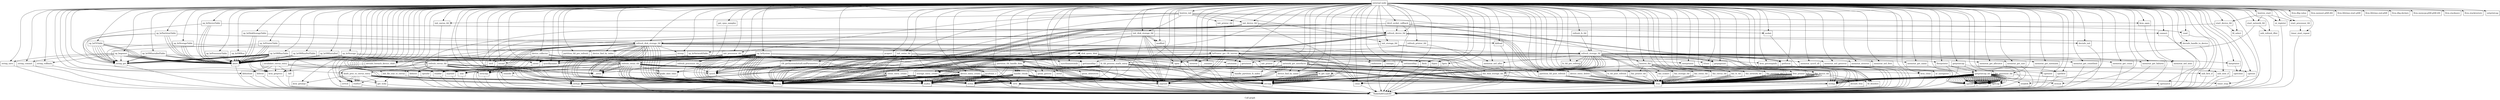 digraph "Call graph" {
	label="Call graph";

	Node0x8052afc30 [shape=record,label="{external node}"];
	Node0x8052afc30 -> Node0x8052afcc0;
	Node0x8052afc30 -> Node0x8052aff00;
	Node0x8052afc30 -> Node0x8052afd20;
	Node0x8052afc30 -> Node0x8052afd80;
	Node0x8052afc30 -> Node0x8052afde0;
	Node0x8052afc30 -> Node0x8052afe40;
	Node0x8052afc30 -> Node0x8052afea0;
	Node0x8052afc30 -> Node0x8052aff60;
	Node0x8052afc30 -> Node0x8052affc0;
	Node0x8052afc30 -> Node0x8052b0020;
	Node0x8052afc30 -> Node0x8052b0080;
	Node0x8052afc30 -> Node0x8052b00e0;
	Node0x8052afc30 -> Node0x8052b0140;
	Node0x8052afc30 -> Node0x8052b01a0;
	Node0x8052afc30 -> Node0x8052b0200;
	Node0x8052afc30 -> Node0x8052b0320;
	Node0x8052afc30 -> Node0x8052b0260;
	Node0x8052afc30 -> Node0x8052b02c0;
	Node0x8052afc30 -> Node0x8052b0380;
	Node0x8052afc30 -> Node0x8052b03e0;
	Node0x8052afc30 -> Node0x8052b0440;
	Node0x8052afc30 -> Node0x8052b04a0;
	Node0x8052afc30 -> Node0x8052b0500;
	Node0x8052afc30 -> Node0x8052b0860;
	Node0x8052afc30 -> Node0x8052b0560;
	Node0x8052afc30 -> Node0x8052b05c0;
	Node0x8052afc30 -> Node0x8052b0620;
	Node0x8052afc30 -> Node0x8052b08c0;
	Node0x8052afc30 -> Node0x8052b0680;
	Node0x8052afc30 -> Node0x8052b06e0;
	Node0x8052afc30 -> Node0x8052b0920;
	Node0x8052afc30 -> Node0x8052b0740;
	Node0x8052afc30 -> Node0x8052b0800;
	Node0x8052afc30 -> Node0x8052b0980;
	Node0x8052afc30 -> Node0x8052b09e0;
	Node0x8052afc30 -> Node0x8052b0a40;
	Node0x8052afc30 -> Node0x8052b0b00;
	Node0x8052afc30 -> Node0x8052b0aa0;
	Node0x8052afc30 -> Node0x8052b0c80;
	Node0x8052afc30 -> Node0x8052b0b60;
	Node0x8052afc30 -> Node0x8052b0bc0;
	Node0x8052afc30 -> Node0x8052b0c20;
	Node0x8052afc30 -> Node0x8052b0ce0;
	Node0x8052afc30 -> Node0x8052b0d40;
	Node0x8052afc30 -> Node0x8052b0da0;
	Node0x8052afc30 -> Node0x8052b07a0;
	Node0x8052afc30 -> Node0x8052b0ec0;
	Node0x8052afc30 -> Node0x8052b0f20;
	Node0x8052afc30 -> Node0x8052b0f80;
	Node0x8052afc30 -> Node0x8052b0fe0;
	Node0x8052afc30 -> Node0x8052b1040;
	Node0x8052afc30 -> Node0x8052b1100;
	Node0x8052afc30 -> Node0x8052b11c0;
	Node0x8052afc30 -> Node0x8052b1220;
	Node0x8052afc30 -> Node0x8052b1280;
	Node0x8052afc30 -> Node0x8052b12e0;
	Node0x8052afc30 -> Node0x8052b1340;
	Node0x8052afc30 -> Node0x8052b13a0;
	Node0x8052afc30 -> Node0x8052b1400;
	Node0x8052afc30 -> Node0x8052b1460;
	Node0x8052afc30 -> Node0x8052b14c0;
	Node0x8052afc30 -> Node0x8052b1580;
	Node0x8052afc30 -> Node0x8052b15e0;
	Node0x8052afc30 -> Node0x8052b16a0;
	Node0x8052afc30 -> Node0x8052b1700;
	Node0x8052afc30 -> Node0x8052b1760;
	Node0x8052afc30 -> Node0x8052b17c0;
	Node0x8052afc30 -> Node0x8052b1880;
	Node0x8052afc30 -> Node0x8052b18e0;
	Node0x8052afc30 -> Node0x8052b1940;
	Node0x8052afc30 -> Node0x8052b19a0;
	Node0x8052afc30 -> Node0x8052b0e00;
	Node0x8052afc30 -> Node0x8052b1160;
	Node0x8052afc30 -> Node0x8052b1a00;
	Node0x8052afc30 -> Node0x8052b1a60;
	Node0x8052afc30 -> Node0x8052b1b20;
	Node0x8052afc30 -> Node0x8052b10a0;
	Node0x8052afc30 -> Node0x8052b1b80;
	Node0x8052afc30 -> Node0x8052b1640;
	Node0x8052afc30 -> Node0x8052b1be0;
	Node0x8052afc30 -> Node0x8052b1c40;
	Node0x8052afc30 -> Node0x8052b1dc0;
	Node0x8052afc30 -> Node0x8052b1e20;
	Node0x8052afc30 -> Node0x8052b1e80;
	Node0x8052afc30 -> Node0x8052b1ee0;
	Node0x8052afc30 -> Node0x8052b1f40;
	Node0x8052afc30 -> Node0x8052b1fa0;
	Node0x8052afc30 -> Node0x8050750c0;
	Node0x8052afc30 -> Node0x805075120;
	Node0x8052afc30 -> Node0x805075180;
	Node0x8052afc30 -> Node0x8050751e0;
	Node0x8052afc30 -> Node0x8050752a0;
	Node0x8052afc30 -> Node0x805075240;
	Node0x8052afc30 -> Node0x805075360;
	Node0x8052afc30 -> Node0x8050753c0;
	Node0x8052afc30 -> Node0x805075420;
	Node0x8052afc30 -> Node0x805075480;
	Node0x8052afc30 -> Node0x8050754e0;
	Node0x8052afc30 -> Node0x805075540;
	Node0x8052afc30 -> Node0x8050755a0;
	Node0x8052afc30 -> Node0x805075600;
	Node0x8052afc30 -> Node0x805075660;
	Node0x8052afc30 -> Node0x8050756c0;
	Node0x8052afc30 -> Node0x805075720;
	Node0x8052afc30 -> Node0x805075780;
	Node0x8052afc30 -> Node0x805075840;
	Node0x8052afc30 -> Node0x8050758a0;
	Node0x8052afc30 -> Node0x805075900;
	Node0x8052afc30 -> Node0x805075960;
	Node0x8052afc30 -> Node0x8050759c0;
	Node0x8052afc30 -> Node0x805075a20;
	Node0x8052afc30 -> Node0x805075a80;
	Node0x8052afc30 -> Node0x805075ae0;
	Node0x8052afc30 -> Node0x805075ba0;
	Node0x8052afc30 -> Node0x805075f00;
	Node0x8052afc30 -> Node0x805075f60;
	Node0x8052afc30 -> Node0x805075d20;
	Node0x8052afc30 -> Node0x805075ea0;
	Node0x8052afc30 -> Node0x805075b40;
	Node0x8052afc30 -> Node0x8050757e0;
	Node0x8052afc30 -> Node0x805075c00;
	Node0x8052afc30 -> Node0x805075fc0;
	Node0x8052afc30 -> Node0x8052b1520;
	Node0x8052afc30 -> Node0x805076020;
	Node0x8052afc30 -> Node0x8050760e0;
	Node0x8052afc30 -> Node0x805076140;
	Node0x8052afc30 -> Node0x8050761a0;
	Node0x8052afc30 -> Node0x805076200;
	Node0x8052afc30 -> Node0x805076260;
	Node0x8052afc30 -> Node0x8050762c0;
	Node0x8052afc30 -> Node0x805076320;
	Node0x8052afc30 -> Node0x805076380;
	Node0x8052afc30 -> Node0x8050763e0;
	Node0x8052afc30 -> Node0x805076440;
	Node0x8052afc30 -> Node0x8050764a0;
	Node0x8052afc30 -> Node0x805076500;
	Node0x8052afc30 -> Node0x805076560;
	Node0x8052afc30 -> Node0x8050765c0;
	Node0x8052afc30 -> Node0x805075d80;
	Node0x8052afc30 -> Node0x805076620;
	Node0x8052afc30 -> Node0x805075e40;
	Node0x8052afc30 -> Node0x805076680;
	Node0x8052afc30 -> Node0x8050766e0;
	Node0x8052afc30 -> Node0x805076740;
	Node0x8052afc30 -> Node0x8050767a0;
	Node0x8052afc30 -> Node0x805076860;
	Node0x8052afc30 -> Node0x805075cc0;
	Node0x8052afc30 -> Node0x8050768c0;
	Node0x8052afc30 -> Node0x805076920;
	Node0x8052afc30 -> Node0x805076980;
	Node0x8052afc30 -> Node0x805075c60;
	Node0x8052afc30 -> Node0x805076aa0;
	Node0x8052afc30 -> Node0x805076b00;
	Node0x8052afc30 -> Node0x805076c80;
	Node0x8052afc30 -> Node0x805076bc0;
	Node0x8052afc30 -> Node0x805076c20;
	Node0x8052afc30 -> Node0x805075de0;
	Node0x8052afc30 -> Node0x805076ce0;
	Node0x8052afc30 -> Node0x805076da0;
	Node0x8052afc30 -> Node0x805076e00;
	Node0x8052afc30 -> Node0x805076e60;
	Node0x8052afc30 -> Node0x805076ec0;
	Node0x8052afc30 -> Node0x805076f20;
	Node0x8052afc30 -> Node0x805076f80;
	Node0x8052afc30 -> Node0x805076fe0;
	Node0x8052afc30 -> Node0x8050770a0;
	Node0x8052afc30 -> Node0x805077100;
	Node0x8052afc30 -> Node0x805077160;
	Node0x8052afc30 -> Node0x8050771c0;
	Node0x8052afc30 -> Node0x805077220;
	Node0x8052afc30 -> Node0x805077280;
	Node0x8052afc30 -> Node0x8052b1d60;
	Node0x8052afc30 -> Node0x8050772e0;
	Node0x8052afc30 -> Node0x8052b1d00;
	Node0x8052afc30 -> Node0x805075000;
	Node0x8052afc30 -> Node0x805077340;
	Node0x8052afc30 -> Node0x8050773a0;
	Node0x8052afc30 -> Node0x805075060;
	Node0x8052afc30 -> Node0x805077400;
	Node0x8052afc30 -> Node0x805077460;
	Node0x8052afcc0 [shape=record,label="{op_begemot}"];
	Node0x8052afcc0 -> Node0x8052afd20;
	Node0x8052afcc0 -> Node0x8052afd80;
	Node0x8052afcc0 -> Node0x8052afd80;
	Node0x8052afcc0 -> Node0x8052afde0;
	Node0x8052afcc0 -> Node0x8052afd80;
	Node0x8052afcc0 -> Node0x8052afe40;
	Node0x8052afcc0 -> Node0x8052afd80;
	Node0x8052afcc0 -> Node0x8052afea0;
	Node0x8052afcc0 -> Node0x8052afd80;
	Node0x8052afcc0 -> Node0x8052afd80;
	Node0x8052aff00 [shape=record,label="{llvm.dbg.value}"];
	Node0x8052afd20 [shape=record,label="{string_get}"];
	Node0x8052afd20 -> Node0x8052afc60;
	Node0x8052afd80 [shape=record,label="{abort}"];
	Node0x8052afd80 -> Node0x8052afc60;
	Node0x8052afde0 [shape=record,label="{string_save}"];
	Node0x8052afde0 -> Node0x8052afc60;
	Node0x8052afe40 [shape=record,label="{string_commit}"];
	Node0x8052afe40 -> Node0x8052afc60;
	Node0x8052afea0 [shape=record,label="{string_rollback}"];
	Node0x8052afea0 -> Node0x8052afc60;
	Node0x8052aff60 [shape=record,label="{device_entry_create}"];
	Node0x8052aff60 -> Node0x8052affc0;
	Node0x8052aff60 -> Node0x8052affc0;
	Node0x8052aff60 -> Node0x8052b0020;
	Node0x8052aff60 -> Node0x8052b0080;
	Node0x8052aff60 -> Node0x8052b00e0;
	Node0x8052aff60 -> Node0x8052b0020;
	Node0x8052aff60 -> Node0x8052b0140;
	Node0x8052aff60 -> Node0x8052b00e0;
	Node0x8052aff60 -> Node0x8052b0020;
	Node0x8052aff60 -> Node0x8052b01a0;
	Node0x8052aff60 -> Node0x8052b0140;
	Node0x8052aff60 -> Node0x8052b00e0;
	Node0x8052aff60 -> Node0x8052b0020;
	Node0x8052aff60 -> Node0x8052b01a0;
	Node0x8052aff60 -> Node0x8052b01a0;
	Node0x8052aff60 -> Node0x8052b0200;
	Node0x8052aff60 -> Node0x8052b0200;
	Node0x8052aff60 -> Node0x8052b00e0;
	Node0x8052aff60 -> Node0x8052b0020;
	Node0x8052aff60 -> Node0x8052b0260;
	Node0x8052aff60 -> Node0x8052b0020;
	Node0x8052aff60 -> Node0x8052b01a0;
	Node0x8052aff60 -> Node0x8052b0260;
	Node0x8052aff60 -> Node0x8052b0020;
	Node0x8052aff60 -> Node0x8052b01a0;
	Node0x8052aff60 -> Node0x8052b01a0;
	Node0x8052aff60 -> Node0x8052b0140;
	Node0x8052aff60 -> Node0x8052b0140;
	Node0x8052aff60 -> Node0x8052b0140;
	Node0x8052aff60 -> Node0x8052b0140;
	Node0x8052aff60 -> Node0x8052b00e0;
	Node0x8052aff60 -> Node0x8052b0020;
	Node0x8052aff60 -> Node0x8052b01a0;
	Node0x8052aff60 -> Node0x8052b01a0;
	Node0x8052aff60 -> Node0x8052b01a0;
	Node0x8052aff60 -> Node0x8052b02c0;
	Node0x8052aff60 -> Node0x8052b02c0;
	Node0x8052affc0 [shape=record,label="{strcmp}"];
	Node0x8052affc0 -> Node0x8052afc60;
	Node0x8052b0020 [shape=record,label="{syslog}"];
	Node0x8052b0020 -> Node0x8052afc60;
	Node0x8052b0080 [shape=record,label="{errx}"];
	Node0x8052b0080 -> Node0x8052afc60;
	Node0x8052b00e0 [shape=record,label="{malloc}"];
	Node0x8052b00e0 -> Node0x8052afc60;
	Node0x8052b0140 [shape=record,label="{strlen}"];
	Node0x8052b0140 -> Node0x8052afc60;
	Node0x8052b01a0 [shape=record,label="{free}"];
	Node0x8052b01a0 -> Node0x8052afc60;
	Node0x8052b0200 [shape=record,label="{strlcpy}"];
	Node0x8052b0200 -> Node0x8052afc60;
	Node0x8052b0320 [shape=record,label="{llvm.memset.p0i8.i64}"];
	Node0x8052b0260 [shape=record,label="{strdup}"];
	Node0x8052b0260 -> Node0x8052afc60;
	Node0x8052b02c0 [shape=record,label="{snprintf}"];
	Node0x8052b02c0 -> Node0x8052afc60;
	Node0x8052b0380 [shape=record,label="{device_entry_delete}"];
	Node0x8052b0380 -> Node0x8052b01a0;
	Node0x8052b0380 -> Node0x8052b01a0;
	Node0x8052b0380 -> Node0x8052b01a0;
	Node0x8052b0380 -> Node0x8052b01a0;
	Node0x8052b03e0 [shape=record,label="{device_find_by_index}"];
	Node0x8052b0440 [shape=record,label="{device_find_by_name}"];
	Node0x8052b0440 -> Node0x8052affc0;
	Node0x8052b04a0 [shape=record,label="{init_device_tbl}"];
	Node0x8052b04a0 -> Node0x8052b0500;
	Node0x8052b04a0 -> Node0x8052b0560;
	Node0x8052b04a0 -> Node0x8052b0020;
	Node0x8052b04a0 -> Node0x8052b0200;
	Node0x8052b04a0 -> Node0x8052b05c0;
	Node0x8052b04a0 -> Node0x8052b0020;
	Node0x8052b04a0 -> Node0x8052b0620;
	Node0x8052b04a0 -> Node0x8052b0020;
	Node0x8052b0500 [shape=record,label="{refresh_device_tbl}"];
	Node0x8052b0500 -> Node0x8052b0020;
	Node0x8052b0500 -> Node0x8052b0680;
	Node0x8052b0500 -> Node0x8052b0020;
	Node0x8052b0500 -> Node0x8052b06e0;
	Node0x8052b0500 -> Node0x8052b0020;
	Node0x8052b0500 -> Node0x8052b0740;
	Node0x8052b0500 -> Node0x8052b0020;
	Node0x8052b0500 -> Node0x8052b01a0;
	Node0x8052b0500 -> Node0x8052b01a0;
	Node0x8052b0500 -> Node0x8052b01a0;
	Node0x8052b0500 -> Node0x8052b01a0;
	Node0x8052b0500 -> Node0x8052b07a0;
	Node0x8052b0500 -> Node0x8052b0800;
	Node0x8052b0860 [shape=record,label="{llvm.lifetime.start.p0i8}"];
	Node0x8052b0560 [shape=record,label="{socket}"];
	Node0x8052b0560 -> Node0x8052afc60;
	Node0x8052b05c0 [shape=record,label="{connect}"];
	Node0x8052b05c0 -> Node0x8052afc60;
	Node0x8052b0620 [shape=record,label="{close}"];
	Node0x8052b0620 -> Node0x8052afc60;
	Node0x8052b08c0 [shape=record,label="{llvm.lifetime.end.p0i8}"];
	Node0x8052b0680 [shape=record,label="{devinfo_init}"];
	Node0x8052b0680 -> Node0x8052afc60;
	Node0x8052b06e0 [shape=record,label="{devinfo_handle_to_device}"];
	Node0x8052b06e0 -> Node0x8052afc60;
	Node0x8052b0920 [shape=record,label="{device_collector}"];
	Node0x8052b0920 -> Node0x8052affc0;
	Node0x8052b0920 -> Node0x8052affc0;
	Node0x8052b0920 -> Node0x8052aff60;
	Node0x8052b0920 -> Node0x8052b0980;
	Node0x8052b0920 -> Node0x8052b09e0;
	Node0x8052b0920 -> Node0x8052b0740;
	Node0x8052b0740 [shape=record,label="{devinfo_foreach_device_child}"];
	Node0x8052b0740 -> Node0x8052afc60;
	Node0x8052b0800 [shape=record,label="{devinfo_free}"];
	Node0x8052b0800 -> Node0x8052afc60;
	Node0x8052b0980 [shape=record,label="{strncmp}"];
	Node0x8052b0980 -> Node0x8052afc60;
	Node0x8052b09e0 [shape=record,label="{strstr}"];
	Node0x8052b09e0 -> Node0x8052afc60;
	Node0x8052b0a40 [shape=record,label="{start_device_tbl}"];
	Node0x8052b0a40 -> Node0x8052b0aa0;
	Node0x8052b0a40 -> Node0x8052b0020;
	Node0x8052b13a0 [shape=record,label="{fini_fs_tbl}"];
	Node0x8052b13a0 -> Node0x8052b01a0;
	Node0x8052b13a0 -> Node0x8052b01a0;
	Node0x8052b13a0 -> Node0x8052b01a0;
	Node0x8052b13a0 -> Node0x8052b01a0;
	Node0x8052b13a0 -> Node0x8052b01a0;
	Node0x8052b0b00 [shape=record,label="{devd_socket_callback}"];
	Node0x8052b0b00 -> Node0x8052b0b60;
	Node0x8052b0b00 -> Node0x8052b0bc0;
	Node0x8052b0b00 -> Node0x8052b0c20;
	Node0x8052b0b00 -> Node0x8052b0020;
	Node0x8052b0b00 -> Node0x8052b0020;
	Node0x8052b0b00 -> Node0x8052b0620;
	Node0x8052b0b00 -> Node0x8052b0020;
	Node0x8052b0b00 -> Node0x8052b0c20;
	Node0x8052b0b00 -> Node0x8052b0020;
	Node0x8052b0b00 -> Node0x8052b0500;
	Node0x8052b0aa0 [shape=record,label="{fd_select}"];
	Node0x8052b0aa0 -> Node0x8052afc60;
	Node0x8052b0c80 [shape=record,label="{llvm.dbg.declare}"];
	Node0x8052b0b60 [shape=record,label="{read}"];
	Node0x8052b0b60 -> Node0x8052afc60;
	Node0x8052b0bc0 [shape=record,label="{__error}"];
	Node0x8052b0bc0 -> Node0x8052afc60;
	Node0x8052b0c20 [shape=record,label="{fd_deselect}"];
	Node0x8052b0c20 -> Node0x8052afc60;
	Node0x8052b0ce0 [shape=record,label="{fini_device_tbl}"];
	Node0x8052b0ce0 -> Node0x8052b0c20;
	Node0x8052b0ce0 -> Node0x8052b0620;
	Node0x8052b0ce0 -> Node0x8052b0800;
	Node0x8052b0ce0 -> Node0x8052b01a0;
	Node0x8052b0ce0 -> Node0x8052b01a0;
	Node0x8052b0ce0 -> Node0x8052b01a0;
	Node0x8052b0ce0 -> Node0x8052b01a0;
	Node0x8052b0ce0 -> Node0x8052b01a0;
	Node0x8052b0ce0 -> Node0x8052b01a0;
	Node0x8052b0ce0 -> Node0x8052b01a0;
	Node0x8052b0d40 [shape=record,label="{op_hrDeviceTable}"];
	Node0x8052b0d40 -> Node0x8052b0500;
	Node0x8052b0d40 -> Node0x8052afd80;
	Node0x8052b0d40 -> Node0x8052afd80;
	Node0x8052b0d40 -> Node0x8052afd20;
	Node0x8052b0d40 -> Node0x8052afd80;
	Node0x8052b0da0 [shape=record,label="{llvm.memcpy.p0i8.p0i8.i64}"];
	Node0x8052b07a0 [shape=record,label="{refresh_disk_storage_tbl}"];
	Node0x8052b07a0 -> Node0x8052b0e00;
	Node0x8052b07a0 -> Node0x8052b0140;
	Node0x8052b07a0 -> Node0x8052b0980;
	Node0x8052b07a0 -> Node0x8052b0140;
	Node0x8052b07a0 -> Node0x8052b00e0;
	Node0x8052b07a0 -> Node0x8052b0020;
	Node0x8052b07a0 -> Node0x8052b0200;
	Node0x8052b07a0 -> Node0x8052b0e60;
	Node0x8052b07a0 -> Node0x8052b0ec0;
	Node0x8052b07a0 -> Node0x8052b03e0;
	Node0x8052b07a0 -> Node0x8052b00e0;
	Node0x8052b07a0 -> Node0x8052b0020;
	Node0x8052b07a0 -> Node0x8052b0f20;
	Node0x8052b07a0 -> Node0x8052b0020;
	Node0x8052b07a0 -> Node0x8052b0200;
	Node0x8052b07a0 -> Node0x8052b0f80;
	Node0x8052b07a0 -> Node0x8052b0020;
	Node0x8052b07a0 -> Node0x8052b0fe0;
	Node0x8052b07a0 -> Node0x8052b0020;
	Node0x8052b07a0 -> Node0x8052b0f80;
	Node0x8052b07a0 -> Node0x8052b0020;
	Node0x8052b07a0 -> Node0x8052b1040;
	Node0x8052b07a0 -> Node0x8052b02c0;
	Node0x8052b07a0 -> Node0x8052b0440;
	Node0x8052b07a0 -> Node0x8052b0020;
	Node0x8052b07a0 -> Node0x8052aff60;
	Node0x8052b07a0 -> Node0x8052b00e0;
	Node0x8052b07a0 -> Node0x8052b0020;
	Node0x8052b07a0 -> Node0x8052b0980;
	Node0x8052b07a0 -> Node0x8052b0980;
	Node0x8052b07a0 -> Node0x8052b0980;
	Node0x8052b07a0 -> Node0x8052b0200;
	Node0x8052b07a0 -> Node0x8052b0e60;
	Node0x8052b07a0 -> Node0x8052b03e0;
	Node0x8052b07a0 -> Node0x8052b01a0;
	Node0x8052b07a0 -> Node0x8052b0380;
	Node0x8052b07a0 -> Node0x8052b10a0;
	Node0x8052b0e60 [shape=record,label="{disk_query_disk}"];
	Node0x8052b0e60 -> Node0x8052b02c0;
	Node0x8052b0e60 -> Node0x8052b1100;
	Node0x8052b0e60 -> Node0x8052b0f20;
	Node0x8052b0e60 -> Node0x8052b0620;
	Node0x8052b0e60 -> Node0x8052b1160;
	Node0x8052b0e60 -> Node0x8052b0620;
	Node0x8052b0ec0 [shape=record,label="{sscanf}"];
	Node0x8052b0ec0 -> Node0x8052afc60;
	Node0x8052b0f20 [shape=record,label="{ioctl}"];
	Node0x8052b0f20 -> Node0x8052afc60;
	Node0x8052b0f80 [shape=record,label="{sysctlbyname}"];
	Node0x8052b0f80 -> Node0x8052afc60;
	Node0x8052b0fe0 [shape=record,label="{reallocf}"];
	Node0x8052b0fe0 -> Node0x8052afc60;
	Node0x8052b1040 [shape=record,label="{strsep}"];
	Node0x8052b1040 -> Node0x8052afc60;
	Node0x8052b1100 [shape=record,label="{open}"];
	Node0x8052b1100 -> Node0x8052afc60;
	Node0x8052b11c0 [shape=record,label="{init_disk_storage_tbl}"];
	Node0x8052b11c0 -> Node0x8052b02c0;
	Node0x8052b11c0 -> Node0x8052b02c0;
	Node0x8052b11c0 -> Node0x8052b1220;
	Node0x8052b11c0 -> Node0x8052b1280;
	Node0x8052b11c0 -> Node0x8052b1220;
	Node0x8052b11c0 -> Node0x8052b0bc0;
	Node0x8052b11c0 -> Node0x8052b0080;
	Node0x8052b11c0 -> Node0x8052b02c0;
	Node0x8052b11c0 -> Node0x8052b1100;
	Node0x8052b11c0 -> Node0x8052b0020;
	Node0x8052b11c0 -> Node0x8052b07a0;
	Node0x8052b1220 [shape=record,label="{modfind}"];
	Node0x8052b1220 -> Node0x8052afc60;
	Node0x8052b1280 [shape=record,label="{kldload}"];
	Node0x8052b1280 -> Node0x8052afc60;
	Node0x8052b12e0 [shape=record,label="{fini_disk_storage_tbl}"];
	Node0x8052b12e0 -> Node0x8052b01a0;
	Node0x8052b12e0 -> Node0x8052b01a0;
	Node0x8052b12e0 -> Node0x8052b0620;
	Node0x8052b12e0 -> Node0x8052b0020;
	Node0x8052b1340 [shape=record,label="{op_hrDiskStorageTable}"];
	Node0x8052b1340 -> Node0x8052b07a0;
	Node0x8052b1340 -> Node0x8052afd80;
	Node0x8052b1340 -> Node0x8052afd80;
	Node0x8052b1340 -> Node0x8052afd80;
	Node0x8052b1400 [shape=record,label="{fs_tbl_pre_refresh}"];
	Node0x8052b1460 [shape=record,label="{fs_tbl_post_refresh}"];
	Node0x8052b1460 -> Node0x8052b01a0;
	Node0x8052b1460 -> Node0x8052b01a0;
	Node0x8052b1460 -> Node0x8052b01a0;
	Node0x8052b14c0 [shape=record,label="{refresh_fs_tbl}"];
	Node0x8052b14c0 -> Node0x8052b1520;
	Node0x8052b1580 [shape=record,label="{fs_get_type}"];
	Node0x8052b1580 -> Node0x8052affc0;
	Node0x8052b1580 -> Node0x8052affc0;
	Node0x8052b1580 -> Node0x8052affc0;
	Node0x8052b1580 -> Node0x8052affc0;
	Node0x8052b1580 -> Node0x8052affc0;
	Node0x8052b1580 -> Node0x8052affc0;
	Node0x8052b1580 -> Node0x8052affc0;
	Node0x8052b1580 -> Node0x8052affc0;
	Node0x8052b1580 -> Node0x8052affc0;
	Node0x8052b1580 -> Node0x8052affc0;
	Node0x8052b1580 -> Node0x8052affc0;
	Node0x8052b1580 -> Node0x8052affc0;
	Node0x8052b15e0 [shape=record,label="{fs_tbl_process_statfs_entry}"];
	Node0x8052b15e0 -> Node0x8052affc0;
	Node0x8052b15e0 -> Node0x8052affc0;
	Node0x8052b15e0 -> Node0x8052b0020;
	Node0x8052b15e0 -> Node0x8052b0080;
	Node0x8052b15e0 -> Node0x8052b00e0;
	Node0x8052b15e0 -> Node0x8052b0020;
	Node0x8052b15e0 -> Node0x8052b0140;
	Node0x8052b15e0 -> Node0x8052b00e0;
	Node0x8052b15e0 -> Node0x8052b0020;
	Node0x8052b15e0 -> Node0x8052b01a0;
	Node0x8052b15e0 -> Node0x8052b0200;
	Node0x8052b15e0 -> Node0x8052b00e0;
	Node0x8052b15e0 -> Node0x8052b0020;
	Node0x8052b15e0 -> Node0x8052b0260;
	Node0x8052b15e0 -> Node0x8052b0020;
	Node0x8052b15e0 -> Node0x8052b01a0;
	Node0x8052b15e0 -> Node0x8052b0260;
	Node0x8052b15e0 -> Node0x8052b0260;
	Node0x8052b15e0 -> Node0x8052b1580;
	Node0x8052b15e0 -> Node0x8052b1640;
	Node0x8052b16a0 [shape=record,label="{op_hrFSTable}"];
	Node0x8052b16a0 -> Node0x8052b1520;
	Node0x8052b16a0 -> Node0x8052afd80;
	Node0x8052b16a0 -> Node0x8052afd80;
	Node0x8052b16a0 -> Node0x8052afd20;
	Node0x8052b16a0 -> Node0x8052afd20;
	Node0x8052b16a0 -> Node0x8052afd20;
	Node0x8052b16a0 -> Node0x8052afd20;
	Node0x8052b16a0 -> Node0x8052afd20;
	Node0x8052b16a0 -> Node0x8052afd80;
	Node0x8052b1700 [shape=record,label="{fini_network_tbl}"];
	Node0x8052b1700 -> Node0x8052b01a0;
	Node0x8052b1760 [shape=record,label="{start_network_tbl}"];
	Node0x8052b1760 -> Node0x8052b17c0;
	Node0x8052b1760 -> Node0x8052b1820;
	Node0x8052b17c0 [shape=record,label="{mib_refresh_iflist}"];
	Node0x8052b17c0 -> Node0x8052afc60;
	Node0x8052b1820 [shape=record,label="{network_get_interfaces}"];
	Node0x8052b1820 -> Node0x8052b1880;
	Node0x8052b1820 -> Node0x8052b18e0;
	Node0x8052b1820 -> Node0x8052b0020;
	Node0x8052b1820 -> Node0x8052b00e0;
	Node0x8052b1820 -> Node0x8052b0020;
	Node0x8052b1820 -> Node0x8052b18e0;
	Node0x8052b1820 -> Node0x8052b0020;
	Node0x8052b1820 -> Node0x8052b01a0;
	Node0x8052b1820 -> Node0x8052b0440;
	Node0x8052b1820 -> Node0x8052b01a0;
	Node0x8052b1820 -> Node0x8052b01a0;
	Node0x8052b1820 -> Node0x8052b00e0;
	Node0x8052b1820 -> Node0x8052b0020;
	Node0x8052b1820 -> Node0x8052b1940;
	Node0x8052b1880 [shape=record,label="{mib_first_if}"];
	Node0x8052b1880 -> Node0x8052afc60;
	Node0x8052b18e0 [shape=record,label="{sysctl}"];
	Node0x8052b18e0 -> Node0x8052afc60;
	Node0x8052b1940 [shape=record,label="{mib_next_if}"];
	Node0x8052b1940 -> Node0x8052afc60;
	Node0x8052b19a0 [shape=record,label="{op_hrNetworkTable}"];
	Node0x8052b19a0 -> Node0x8052b1820;
	Node0x8052b19a0 -> Node0x8052b01a0;
	Node0x8052b19a0 -> Node0x8052afd80;
	Node0x8052b19a0 -> Node0x8052afd80;
	Node0x8052b19a0 -> Node0x8052afd80;
	Node0x8052b0e00 [shape=record,label="{partition_tbl_pre_refresh}"];
	Node0x8052b1160 [shape=record,label="{partition_tbl_handle_disk}"];
	Node0x8052b1160 -> Node0x8052b1a00;
	Node0x8052b1160 -> Node0x8052b0020;
	Node0x8052b1160 -> Node0x8052affc0;
	Node0x8052b1160 -> Node0x8052affc0;
	Node0x8052b1160 -> Node0x8052affc0;
	Node0x8052b1160 -> Node0x8052b1a60;
	Node0x8052b1160 -> Node0x8052b1ac0;
	Node0x8052b1160 -> Node0x8052affc0;
	Node0x8052b1160 -> Node0x8052b0140;
	Node0x8052b1160 -> Node0x8052b0980;
	Node0x8052b1160 -> Node0x8052b1ac0;
	Node0x8052b1160 -> Node0x8052affc0;
	Node0x8052b1160 -> Node0x8052b0140;
	Node0x8052b1160 -> Node0x8052b0980;
	Node0x8052b1160 -> Node0x8052b1ac0;
	Node0x8052b1160 -> Node0x8052b1b20;
	Node0x8052b1a00 [shape=record,label="{geom_gettree}"];
	Node0x8052b1a00 -> Node0x8052afc60;
	Node0x8052b1a60 [shape=record,label="{strtol}"];
	Node0x8052b1a60 -> Node0x8052afc60;
	Node0x8052b1ac0 [shape=record,label="{handle_chunk}"];
	Node0x8052b1ac0 -> Node0x8052affc0;
	Node0x8052b1ac0 -> Node0x8052affc0;
	Node0x8052b1ac0 -> Node0x8052b0020;
	Node0x8052b1ac0 -> Node0x8052b0080;
	Node0x8052b1ac0 -> Node0x8052b00e0;
	Node0x8052b1ac0 -> Node0x8052b0020;
	Node0x8052b1ac0 -> Node0x8052b0140;
	Node0x8052b1ac0 -> Node0x8052b00e0;
	Node0x8052b1ac0 -> Node0x8052b01a0;
	Node0x8052b1ac0 -> Node0x8052b0200;
	Node0x8052b1ac0 -> Node0x8052b00e0;
	Node0x8052b1ac0 -> Node0x8052b0020;
	Node0x8052b1ac0 -> Node0x8052b0260;
	Node0x8052b1ac0 -> Node0x8052b01a0;
	Node0x8052b1ac0 -> Node0x8052b0140;
	Node0x8052b1ac0 -> Node0x8052b00e0;
	Node0x8052b1ac0 -> Node0x8052b01a0;
	Node0x8052b1ac0 -> Node0x8052b01a0;
	Node0x8052b1ac0 -> Node0x8052b02c0;
	Node0x8052b1b20 [shape=record,label="{geom_deletetree}"];
	Node0x8052b1b20 -> Node0x8052afc60;
	Node0x8052b10a0 [shape=record,label="{partition_tbl_post_refresh}"];
	Node0x8052b10a0 -> Node0x8052b01a0;
	Node0x8052b10a0 -> Node0x8052b01a0;
	Node0x8052b10a0 -> Node0x8052b01a0;
	Node0x8052b1b80 [shape=record,label="{fini_partition_tbl}"];
	Node0x8052b1b80 -> Node0x8052b01a0;
	Node0x8052b1b80 -> Node0x8052b01a0;
	Node0x8052b1b80 -> Node0x8052b01a0;
	Node0x8052b1b80 -> Node0x8052b01a0;
	Node0x8052b1b80 -> Node0x8052b01a0;
	Node0x8052b1640 [shape=record,label="{handle_partition_fs_index}"];
	Node0x8052b1640 -> Node0x8052affc0;
	Node0x8052b1be0 [shape=record,label="{op_hrPartitionTable}"];
	Node0x8052b1be0 -> Node0x8052b07a0;
	Node0x8052b1be0 -> Node0x8052afd80;
	Node0x8052b1be0 -> Node0x8052afd80;
	Node0x8052b1be0 -> Node0x8052afd20;
	Node0x8052b1be0 -> Node0x8052afd20;
	Node0x8052b1be0 -> Node0x8052afd80;
	Node0x8052b1c40 [shape=record,label="{init_printer_tbl}"];
	Node0x8052b1c40 -> Node0x8052b1ca0;
	Node0x8052b1ca0 [shape=record,label="{hrPrinter_get_OS_entries}"];
	Node0x8052b1ca0 -> Node0x8052b1d00;
	Node0x8052b1ca0 -> Node0x8052b1d60;
	Node0x8052b1ca0 -> Node0x8052b0980;
	Node0x8052b1ca0 -> Node0x8052b02c0;
	Node0x8052b1ca0 -> Node0x8052b1dc0;
	Node0x8052b1ca0 -> Node0x8052b0bc0;
	Node0x8052b1ca0 -> Node0x8052b0440;
	Node0x8052b1ca0 -> Node0x8052b00e0;
	Node0x8052b1ca0 -> Node0x8052b0020;
	Node0x8052b1ca0 -> Node0x8052b0200;
	Node0x8052b1ca0 -> Node0x8052b02c0;
	Node0x8052b1ca0 -> Node0x8052b1100;
	Node0x8052b1ca0 -> Node0x8052b1e20;
	Node0x8052b1ca0 -> Node0x8052b0200;
	Node0x8052b1ca0 -> Node0x8052b02c0;
	Node0x8052b1ca0 -> Node0x8052b1e80;
	Node0x8052b1ca0 -> Node0x8052b0bc0;
	Node0x8052b1ca0 -> Node0x8052b1ee0;
	Node0x8052b1ca0 -> Node0x8052b0020;
	Node0x8052b1ca0 -> Node0x8052b1f40;
	Node0x8052b1ca0 -> Node0x8052b09e0;
	Node0x8052b1ca0 -> Node0x8052b09e0;
	Node0x8052b1ca0 -> Node0x8052b0620;
	Node0x8052b1ca0 -> Node0x8052b0620;
	Node0x8052b1ca0 -> Node0x8052b1fa0;
	Node0x8052b1ca0 -> Node0x805075000;
	Node0x8052b1ca0 -> Node0x8052b0020;
	Node0x8052b1ca0 -> Node0x805075060;
	Node0x8052b1dc0 [shape=record,label="{stat}"];
	Node0x8052b1dc0 -> Node0x8052afc60;
	Node0x8052b1e20 [shape=record,label="{flock}"];
	Node0x8052b1e20 -> Node0x8052afc60;
	Node0x8052b1e80 [shape=record,label="{fopen}"];
	Node0x8052b1e80 -> Node0x8052afc60;
	Node0x8052b1ee0 [shape=record,label="{strerror}"];
	Node0x8052b1ee0 -> Node0x8052afc60;
	Node0x8052b1f40 [shape=record,label="{fgets}"];
	Node0x8052b1f40 -> Node0x8052afc60;
	Node0x8052b1fa0 [shape=record,label="{fclose}"];
	Node0x8052b1fa0 -> Node0x8052afc60;
	Node0x8050750c0 [shape=record,label="{fini_printer_tbl}"];
	Node0x8050750c0 -> Node0x8052b01a0;
	Node0x805075120 [shape=record,label="{refresh_printer_tbl}"];
	Node0x805075120 -> Node0x8052b1ca0;
	Node0x805075120 -> Node0x8052b01a0;
	Node0x805075180 [shape=record,label="{op_hrPrinterTable}"];
	Node0x805075180 -> Node0x8052b1ca0;
	Node0x805075180 -> Node0x8052b01a0;
	Node0x805075180 -> Node0x8052afd80;
	Node0x805075180 -> Node0x8052afd80;
	Node0x805075180 -> Node0x8052afd20;
	Node0x805075180 -> Node0x8052afd80;
	Node0x8050751e0 [shape=record,label="{start_processor_tbl}"];
	Node0x8050751e0 -> Node0x805075240;
	Node0x8050752a0 [shape=record,label="{get_cpus_samples}"];
	Node0x8050752a0 -> Node0x805075300;
	Node0x805075240 [shape=record,label="{timer_start_repeat}"];
	Node0x805075240 -> Node0x8052afc60;
	Node0x805075300 [shape=record,label="{refresh_processor_tbl}"];
	Node0x805075300 -> Node0x8052b18e0;
	Node0x805075300 -> Node0x8052b0bc0;
	Node0x805075300 -> Node0x8052b0020;
	Node0x805075360 [shape=record,label="{llvm.stacksave}"];
	Node0x8050753c0 [shape=record,label="{llvm.stackrestore}"];
	Node0x805075420 [shape=record,label="{init_processor_tbl}"];
	Node0x805075420 -> Node0x8052b0980;
	Node0x805075420 -> Node0x8052b09e0;
	Node0x805075420 -> Node0x8052b0ec0;
	Node0x805075420 -> Node0x8052b0020;
	Node0x805075420 -> Node0x8052b00e0;
	Node0x805075420 -> Node0x8052b0020;
	Node0x805075420 -> Node0x8052b0f80;
	Node0x805075420 -> Node0x8052b0020;
	Node0x805075420 -> Node0x8052b02c0;
	Node0x805075420 -> Node0x8052aff60;
	Node0x805075420 -> Node0x8052affc0;
	Node0x805075420 -> Node0x8052afd80;
	Node0x805075420 -> Node0x8052b00e0;
	Node0x805075420 -> Node0x8052b0020;
	Node0x805075420 -> Node0x805075480;
	Node0x805075420 -> Node0x8052b0020;
	Node0x805075420 -> Node0x8052b18e0;
	Node0x805075420 -> Node0x8052b0020;
	Node0x805075420 -> Node0x805075300;
	Node0x805075480 [shape=record,label="{sysctlnametomib}"];
	Node0x805075480 -> Node0x8052afc60;
	Node0x8050754e0 [shape=record,label="{fini_processor_tbl}"];
	Node0x8050754e0 -> Node0x805075540;
	Node0x8050754e0 -> Node0x8052b01a0;
	Node0x805075540 [shape=record,label="{timer_stop}"];
	Node0x805075540 -> Node0x8052afc60;
	Node0x8050755a0 [shape=record,label="{op_hrProcessorTable}"];
	Node0x8050755a0 -> Node0x8052afd80;
	Node0x8050755a0 -> Node0x8052afd80;
	Node0x8050755a0 -> Node0x8052afd80;
	Node0x805075600 [shape=record,label="{fini_scalars}"];
	Node0x805075600 -> Node0x8052b01a0;
	Node0x805075660 [shape=record,label="{OS_getSystemInitialLoadParameters}"];
	Node0x805075660 -> Node0x8052b18e0;
	Node0x805075660 -> Node0x8052b0020;
	Node0x805075660 -> Node0x8052b00e0;
	Node0x805075660 -> Node0x8052b0020;
	Node0x805075660 -> Node0x8052b18e0;
	Node0x805075660 -> Node0x8052b0020;
	Node0x805075660 -> Node0x8052b01a0;
	Node0x8050756c0 [shape=record,label="{op_hrSystem}"];
	Node0x8050756c0 -> Node0x8052b18e0;
	Node0x8050756c0 -> Node0x8052b0020;
	Node0x8050756c0 -> Node0x805075720;
	Node0x8050756c0 -> Node0x8052b0020;
	Node0x8050756c0 -> Node0x805075720;
	Node0x8050756c0 -> Node0x8052b0020;
	Node0x8050756c0 -> Node0x805075780;
	Node0x8050756c0 -> Node0x8052b0020;
	Node0x8050756c0 -> Node0x8050757e0;
	Node0x8050756c0 -> Node0x8052afd20;
	Node0x8050756c0 -> Node0x805075660;
	Node0x8050756c0 -> Node0x8052afd20;
	Node0x8050756c0 -> Node0x805075840;
	Node0x8050756c0 -> Node0x8050758a0;
	Node0x8050756c0 -> Node0x8050758a0;
	Node0x8050756c0 -> Node0x805075900;
	Node0x8050756c0 -> Node0x805075960;
	Node0x8050756c0 -> Node0x8052b0020;
	Node0x8050756c0 -> Node0x8052b18e0;
	Node0x8050756c0 -> Node0x8052b0020;
	Node0x8050756c0 -> Node0x8052afd80;
	Node0x8050756c0 -> Node0x8050759c0;
	Node0x8050756c0 -> Node0x8052b00e0;
	Node0x8050756c0 -> Node0x8052afd80;
	Node0x8050756c0 -> Node0x8052b01a0;
	Node0x8050756c0 -> Node0x8052afd80;
	Node0x8050756c0 -> Node0x8052afd80;
	Node0x8050756c0 -> Node0x805075a20;
	Node0x8050756c0 -> Node0x8052b0020;
	Node0x8050756c0 -> Node0x8052b01a0;
	Node0x8050756c0 -> Node0x8052afd80;
	Node0x8050756c0 -> Node0x8052afd80;
	Node0x8050756c0 -> Node0x8052afd80;
	Node0x8050756c0 -> Node0x8052afd80;
	Node0x805075720 [shape=record,label="{gettimeofday}"];
	Node0x805075720 -> Node0x8052afc60;
	Node0x805075780 [shape=record,label="{localtime_r}"];
	Node0x805075780 -> Node0x8052afc60;
	Node0x805075840 [shape=record,label="{setutxent}"];
	Node0x805075840 -> Node0x8052afc60;
	Node0x8050758a0 [shape=record,label="{getutxent}"];
	Node0x8050758a0 -> Node0x8052afc60;
	Node0x805075900 [shape=record,label="{endutxent}"];
	Node0x805075900 -> Node0x8052afc60;
	Node0x805075960 [shape=record,label="{kvm_getprocs}"];
	Node0x805075960 -> Node0x8052afc60;
	Node0x8050759c0 [shape=record,label="{timegm}"];
	Node0x8050759c0 -> Node0x8052afc60;
	Node0x805075a20 [shape=record,label="{settimeofday}"];
	Node0x805075a20 -> Node0x8052afc60;
	Node0x805075a80 [shape=record,label="{op_hrStorage}"];
	Node0x805075a80 -> Node0x8052b18e0;
	Node0x805075a80 -> Node0x8052b0020;
	Node0x805075a80 -> Node0x8052afd80;
	Node0x805075a80 -> Node0x8052afd80;
	Node0x805075a80 -> Node0x8052afd80;
	Node0x805075ae0 [shape=record,label="{hostres_init}"];
	Node0x805075ae0 -> Node0x805075b40;
	Node0x805075ae0 -> Node0x8052b0020;
	Node0x805075ae0 -> Node0x8052b04a0;
	Node0x805075ae0 -> Node0x8052b11c0;
	Node0x805075ae0 -> Node0x805075ba0;
	Node0x805075ae0 -> Node0x805075420;
	Node0x805075ae0 -> Node0x8052b1c40;
	Node0x805075ae0 -> Node0x805075c00;
	Node0x805075ae0 -> Node0x805075c60;
	Node0x805075ae0 -> Node0x805075cc0;
	Node0x805075ba0 [shape=record,label="{hostres_fini}"];
	Node0x805075ba0 -> Node0x805075d20;
	Node0x805075ba0 -> Node0x805075d80;
	Node0x805075ba0 -> Node0x8052b13a0;
	Node0x805075ba0 -> Node0x8050754e0;
	Node0x805075ba0 -> Node0x8052b12e0;
	Node0x805075ba0 -> Node0x8052b0ce0;
	Node0x805075ba0 -> Node0x8052b1b80;
	Node0x805075ba0 -> Node0x8052b1700;
	Node0x805075ba0 -> Node0x8050750c0;
	Node0x805075ba0 -> Node0x805075de0;
	Node0x805075ba0 -> Node0x805075e40;
	Node0x805075ba0 -> Node0x805075600;
	Node0x805075ba0 -> Node0x805075ea0;
	Node0x805075f00 [shape=record,label="{hostres_start}"];
	Node0x805075f00 -> Node0x805075f60;
	Node0x805075f00 -> Node0x8052b0a40;
	Node0x805075f00 -> Node0x8050751e0;
	Node0x805075f00 -> Node0x8052b1760;
	Node0x805075f60 [shape=record,label="{or_register}"];
	Node0x805075f60 -> Node0x8052afc60;
	Node0x805075d20 [shape=record,label="{kvm_close}"];
	Node0x805075d20 -> Node0x8052afc60;
	Node0x805075ea0 [shape=record,label="{or_unregister}"];
	Node0x805075ea0 -> Node0x8052afc60;
	Node0x805075b40 [shape=record,label="{kvm_open}"];
	Node0x805075b40 -> Node0x8052afc60;
	Node0x8050757e0 [shape=record,label="{make_date_time}"];
	Node0x805075c00 [shape=record,label="{init_storage_tbl}"];
	Node0x805075c00 -> Node0x805075fc0;
	Node0x805075c00 -> Node0x8052b0020;
	Node0x805075c00 -> Node0x8052b1520;
	Node0x805075fc0 [shape=record,label="{memstat_mtl_alloc}"];
	Node0x805075fc0 -> Node0x8052afc60;
	Node0x8052b1520 [shape=record,label="{refresh_storage_tbl}"];
	Node0x8052b1520 -> Node0x8052b18e0;
	Node0x8052b1520 -> Node0x8052b0020;
	Node0x8052b1520 -> Node0x805076020;
	Node0x8052b1520 -> Node0x8052affc0;
	Node0x8052b1520 -> Node0x805076080;
	Node0x8052b1520 -> Node0x8052affc0;
	Node0x8052b1520 -> Node0x805076080;
	Node0x8052b1520 -> Node0x8052b0f80;
	Node0x8052b1520 -> Node0x8052b0020;
	Node0x8052b1520 -> Node0x8052b0fe0;
	Node0x8052b1520 -> Node0x8050760e0;
	Node0x8052b1520 -> Node0x8052b0020;
	Node0x8052b1520 -> Node0x8052b02c0;
	Node0x8052b1520 -> Node0x8052affc0;
	Node0x8052b1520 -> Node0x805076080;
	Node0x8052b1520 -> Node0x805076020;
	Node0x8052b1520 -> Node0x805076140;
	Node0x8052b1520 -> Node0x8052b0020;
	Node0x8052b1520 -> Node0x8052b0fe0;
	Node0x8052b1520 -> Node0x805076140;
	Node0x8052b1520 -> Node0x8052b0020;
	Node0x8052b1520 -> Node0x8052b1400;
	Node0x8052b1520 -> Node0x8052b02c0;
	Node0x8052b1520 -> Node0x8052affc0;
	Node0x8052b1520 -> Node0x805076080;
	Node0x8052b1520 -> Node0x8052b1580;
	Node0x8052b1520 -> Node0x8052b15e0;
	Node0x8052b1520 -> Node0x8052b1460;
	Node0x8052b1520 -> Node0x805075fc0;
	Node0x8052b1520 -> Node0x8050761a0;
	Node0x8052b1520 -> Node0x805076200;
	Node0x8052b1520 -> Node0x805076260;
	Node0x8052b1520 -> Node0x8052b0020;
	Node0x8052b1520 -> Node0x8050762c0;
	Node0x8052b1520 -> Node0x805076320;
	Node0x8052b1520 -> Node0x805076380;
	Node0x8052b1520 -> Node0x8052b02c0;
	Node0x8052b1520 -> Node0x8052b02c0;
	Node0x8052b1520 -> Node0x8052b02c0;
	Node0x8052b1520 -> Node0x8052affc0;
	Node0x8052b1520 -> Node0x805076080;
	Node0x8052b1520 -> Node0x8050763e0;
	Node0x8052b1520 -> Node0x805076440;
	Node0x8052b1520 -> Node0x8050764a0;
	Node0x8052b1520 -> Node0x805076500;
	Node0x8052b1520 -> Node0x805076560;
	Node0x8052b1520 -> Node0x8050765c0;
	Node0x8052b1520 -> Node0x8052b01a0;
	Node0x8052b1520 -> Node0x8052b01a0;
	Node0x805076020 [shape=record,label="{getpagesize}"];
	Node0x805076020 -> Node0x8052afc60;
	Node0x805076080 [shape=record,label="{storage_entry_create}"];
	Node0x805076080 -> Node0x8052affc0;
	Node0x805076080 -> Node0x8052b0020;
	Node0x805076080 -> Node0x8052b0080;
	Node0x805076080 -> Node0x8052b00e0;
	Node0x805076080 -> Node0x8052b0020;
	Node0x805076080 -> Node0x8052b0140;
	Node0x805076080 -> Node0x8052b00e0;
	Node0x805076080 -> Node0x8052b01a0;
	Node0x805076080 -> Node0x8052b0200;
	Node0x805076080 -> Node0x8052b00e0;
	Node0x805076080 -> Node0x8052b0020;
	Node0x805076080 -> Node0x8052b0260;
	Node0x805076080 -> Node0x8052b01a0;
	Node0x8050760e0 [shape=record,label="{kvm_getswapinfo}"];
	Node0x8050760e0 -> Node0x8052afc60;
	Node0x805076140 [shape=record,label="{getfsstat}"];
	Node0x805076140 -> Node0x8052afc60;
	Node0x8050761a0 [shape=record,label="{memstat_sysctl_all}"];
	Node0x8050761a0 -> Node0x8052afc60;
	Node0x805076200 [shape=record,label="{memstat_mtl_geterror}"];
	Node0x805076200 -> Node0x8052afc60;
	Node0x805076260 [shape=record,label="{memstat_strerror}"];
	Node0x805076260 -> Node0x8052afc60;
	Node0x8050762c0 [shape=record,label="{memstat_mtl_first}"];
	Node0x8050762c0 -> Node0x8052afc60;
	Node0x805076320 [shape=record,label="{memstat_get_name}"];
	Node0x805076320 -> Node0x8052afc60;
	Node0x805076380 [shape=record,label="{memstat_get_allocator}"];
	Node0x805076380 -> Node0x8052afc60;
	Node0x8050763e0 [shape=record,label="{memstat_get_size}"];
	Node0x8050763e0 -> Node0x8052afc60;
	Node0x805076440 [shape=record,label="{memstat_get_sizemask}"];
	Node0x805076440 -> Node0x8052afc60;
	Node0x8050764a0 [shape=record,label="{memstat_get_countlimit}"];
	Node0x8050764a0 -> Node0x8052afc60;
	Node0x805076500 [shape=record,label="{memstat_get_count}"];
	Node0x805076500 -> Node0x8052afc60;
	Node0x805076560 [shape=record,label="{memstat_get_failures}"];
	Node0x805076560 -> Node0x8052afc60;
	Node0x8050765c0 [shape=record,label="{memstat_mtl_next}"];
	Node0x8050765c0 -> Node0x8052afc60;
	Node0x805075d80 [shape=record,label="{fini_storage_tbl}"];
	Node0x805075d80 -> Node0x8052b01a0;
	Node0x805075d80 -> Node0x8052b01a0;
	Node0x805075d80 -> Node0x8052b01a0;
	Node0x805075d80 -> Node0x8052b01a0;
	Node0x805075d80 -> Node0x8052b01a0;
	Node0x805075d80 -> Node0x8052b01a0;
	Node0x805076620 [shape=record,label="{op_hrStorageTable}"];
	Node0x805076620 -> Node0x8052b1520;
	Node0x805076620 -> Node0x8052afd80;
	Node0x805076620 -> Node0x8052afd80;
	Node0x805076620 -> Node0x8052afd20;
	Node0x805076620 -> Node0x8052afd80;
	Node0x805075e40 [shape=record,label="{fini_swins_tbl}"];
	Node0x805075e40 -> Node0x8052b01a0;
	Node0x805075e40 -> Node0x8052b01a0;
	Node0x805075e40 -> Node0x8052b01a0;
	Node0x805075e40 -> Node0x8052b01a0;
	Node0x805076680 [shape=record,label="{refresh_swins_tbl}"];
	Node0x805076680 -> Node0x8052b1dc0;
	Node0x805076680 -> Node0x8052b0020;
	Node0x805076680 -> Node0x8052b0020;
	Node0x805076680 -> Node0x8050766e0;
	Node0x805076680 -> Node0x8052b0bc0;
	Node0x805076680 -> Node0x805076740;
	Node0x805076680 -> Node0x8052b0020;
	Node0x805076680 -> Node0x8050767a0;
	Node0x805076680 -> Node0x8052b1dc0;
	Node0x805076680 -> Node0x8052b01a0;
	Node0x805076680 -> Node0x8052b0bc0;
	Node0x805076680 -> Node0x805076740;
	Node0x805076680 -> Node0x8052b0020;
	Node0x805076680 -> Node0x8052b01a0;
	Node0x805076680 -> Node0x8052b01a0;
	Node0x805076680 -> Node0x8050767a0;
	Node0x805076680 -> Node0x8052b1dc0;
	Node0x805076680 -> Node0x805075780;
	Node0x805076680 -> Node0x8052b01a0;
	Node0x805076680 -> Node0x8052b01a0;
	Node0x805076680 -> Node0x8052affc0;
	Node0x805076680 -> Node0x805076800;
	Node0x805076680 -> Node0x8050757e0;
	Node0x805076680 -> Node0x8052b0bc0;
	Node0x805076680 -> Node0x8052b0020;
	Node0x805076680 -> Node0x805076860;
	Node0x805076680 -> Node0x8052b01a0;
	Node0x805076680 -> Node0x8052b01a0;
	Node0x8050766e0 [shape=record,label="{opendir}"];
	Node0x8050766e0 -> Node0x8052afc60;
	Node0x805076740 [shape=record,label="{readdir}"];
	Node0x805076740 -> Node0x8052afc60;
	Node0x8050767a0 [shape=record,label="{asprintf}"];
	Node0x8050767a0 -> Node0x8052afc60;
	Node0x805076800 [shape=record,label="{swins_entry_create}"];
	Node0x805076800 -> Node0x8052affc0;
	Node0x805076800 -> Node0x8052b0020;
	Node0x805076800 -> Node0x8052b0080;
	Node0x805076800 -> Node0x8052b00e0;
	Node0x805076800 -> Node0x8052b0020;
	Node0x805076800 -> Node0x8052b0140;
	Node0x805076800 -> Node0x8052b00e0;
	Node0x805076800 -> Node0x8052b0020;
	Node0x805076800 -> Node0x8052b01a0;
	Node0x805076800 -> Node0x8052b0200;
	Node0x805076800 -> Node0x8052b00e0;
	Node0x805076800 -> Node0x8052b0020;
	Node0x805076800 -> Node0x8052b0260;
	Node0x805076800 -> Node0x8052b0020;
	Node0x805076800 -> Node0x8052b01a0;
	Node0x805076860 [shape=record,label="{closedir}"];
	Node0x805076860 -> Node0x8052afc60;
	Node0x805075cc0 [shape=record,label="{init_swins_tbl}"];
	Node0x805075cc0 -> Node0x8052b00e0;
	Node0x805075cc0 -> Node0x8052b0020;
	Node0x805075cc0 -> Node0x8050768c0;
	Node0x805075cc0 -> Node0x8052b0020;
	Node0x805075cc0 -> Node0x8052b02c0;
	Node0x805075cc0 -> Node0x8052affc0;
	Node0x805075cc0 -> Node0x805076800;
	Node0x805075cc0 -> Node0x805075660;
	Node0x805075cc0 -> Node0x8052b1dc0;
	Node0x805075cc0 -> Node0x805075780;
	Node0x805075cc0 -> Node0x8050757e0;
	Node0x805075cc0 -> Node0x805076680;
	Node0x8050768c0 [shape=record,label="{__xuname}"];
	Node0x8050768c0 -> Node0x8052afc60;
	Node0x805076920 [shape=record,label="{op_hrSWInstalledTable}"];
	Node0x805076920 -> Node0x805076680;
	Node0x805076920 -> Node0x8052afd80;
	Node0x805076920 -> Node0x8052afd80;
	Node0x805076920 -> Node0x8052afd20;
	Node0x805076920 -> Node0x8052afd20;
	Node0x805076920 -> Node0x8052afd80;
	Node0x805076980 [shape=record,label="{op_hrSWInstalled}"];
	Node0x805076980 -> Node0x8052afd80;
	Node0x805076980 -> Node0x8052afd80;
	Node0x805076980 -> Node0x805076680;
	Node0x805076980 -> Node0x8052afd80;
	Node0x805075c60 [shape=record,label="{init_swrun_tbl}"];
	Node0x805075c60 -> Node0x8050769e0;
	Node0x8050769e0 [shape=record,label="{refresh_swrun_tbl}"];
	Node0x8050769e0 -> Node0x805075960;
	Node0x8050769e0 -> Node0x8052b0020;
	Node0x8050769e0 -> Node0x8052b00e0;
	Node0x8050769e0 -> Node0x8052b0020;
	Node0x8050769e0 -> Node0x805076a40;
	Node0x8050769e0 -> Node0x805076aa0;
	Node0x8050769e0 -> Node0x805076b00;
	Node0x8050769e0 -> Node0x8052b0020;
	Node0x8050769e0 -> Node0x8052b00e0;
	Node0x8050769e0 -> Node0x8052b0020;
	Node0x8050769e0 -> Node0x805076b60;
	Node0x8050769e0 -> Node0x805076aa0;
	Node0x8050769e0 -> Node0x8052b01a0;
	Node0x8050769e0 -> Node0x8052b01a0;
	Node0x8050769e0 -> Node0x8052b01a0;
	Node0x8050769e0 -> Node0x8052b01a0;
	Node0x805076a40 [shape=record,label="{kinfo_proc_to_swrun_entry}"];
	Node0x805076a40 -> Node0x8052b0140;
	Node0x805076a40 -> Node0x8052b0fe0;
	Node0x805076a40 -> Node0x8052b0200;
	Node0x805076a40 -> Node0x805076bc0;
	Node0x805076a40 -> Node0x8052b0140;
	Node0x805076a40 -> Node0x8052b0fe0;
	Node0x805076a40 -> Node0x8052b0200;
	Node0x805076a40 -> Node0x805076c20;
	Node0x805076a40 -> Node0x805076c20;
	Node0x805076a40 -> Node0x8052b0140;
	Node0x805076a40 -> Node0x8052b0fe0;
	Node0x805076a40 -> Node0x8052b0200;
	Node0x805076a40 -> Node0x8052b0020;
	Node0x805076a40 -> Node0x805076c80;
	Node0x805076aa0 [shape=record,label="{kldnext}"];
	Node0x805076aa0 -> Node0x8052afc60;
	Node0x805076b00 [shape=record,label="{kldstat}"];
	Node0x805076b00 -> Node0x8052afc60;
	Node0x805076b60 [shape=record,label="{kld_file_stat_to_swrun}"];
	Node0x805076b60 -> Node0x8052b0140;
	Node0x805076b60 -> Node0x8052b0fe0;
	Node0x805076b60 -> Node0x8052b0200;
	Node0x805076b60 -> Node0x8052affc0;
	Node0x805076b60 -> Node0x805076c80;
	Node0x805076c80 [shape=record,label="{get_ticks}"];
	Node0x805076c80 -> Node0x8052afc60;
	Node0x805076bc0 [shape=record,label="{kvm_getargv}"];
	Node0x805076bc0 -> Node0x8052afc60;
	Node0x805076c20 [shape=record,label="{strlcat}"];
	Node0x805076c20 -> Node0x8052afc60;
	Node0x805075de0 [shape=record,label="{fini_swrun_tbl}"];
	Node0x805075de0 -> Node0x8052b01a0;
	Node0x805076ce0 [shape=record,label="{op_hrSWRunTable}"];
	Node0x805076ce0 -> Node0x8050769e0;
	Node0x805076ce0 -> Node0x805076b00;
	Node0x805076ce0 -> Node0x805076b60;
	Node0x805076ce0 -> Node0x805075960;
	Node0x805076ce0 -> Node0x805076a40;
	Node0x805076ce0 -> Node0x805076d40;
	Node0x805076ce0 -> Node0x805076d40;
	Node0x805076ce0 -> Node0x8052afd80;
	Node0x805076ce0 -> Node0x8052afd80;
	Node0x805076ce0 -> Node0x8052afd20;
	Node0x805076ce0 -> Node0x8052afd20;
	Node0x805076ce0 -> Node0x8052afd20;
	Node0x805076ce0 -> Node0x8052afd20;
	Node0x805076ce0 -> Node0x8052afd20;
	Node0x805076ce0 -> Node0x8052afd20;
	Node0x805076ce0 -> Node0x8052afd80;
	Node0x805076d40 [shape=record,label="{invalidate_swrun_entry}"];
	Node0x805076d40 -> Node0x805076b00;
	Node0x805076d40 -> Node0x805076da0;
	Node0x805076d40 -> Node0x8052b0020;
	Node0x805076d40 -> Node0x8052b0bc0;
	Node0x805076d40 -> Node0x805075960;
	Node0x805076d40 -> Node0x805076e00;
	Node0x805076d40 -> Node0x8052b0020;
	Node0x805076d40 -> Node0x8052b0bc0;
	Node0x805076da0 [shape=record,label="{kldunload}"];
	Node0x805076da0 -> Node0x8052afc60;
	Node0x805076e00 [shape=record,label="{kill}"];
	Node0x805076e00 -> Node0x8052afc60;
	Node0x805076e60 [shape=record,label="{op_hrSWRun}"];
	Node0x805076e60 -> Node0x8052afd80;
	Node0x805076e60 -> Node0x8052afd80;
	Node0x805076e60 -> Node0x8052afd80;
	Node0x805076ec0 [shape=record,label="{op_hrSWRunPerfTable}"];
	Node0x805076ec0 -> Node0x8050769e0;
	Node0x805076ec0 -> Node0x8052afd80;
	Node0x805076ec0 -> Node0x8052afd80;
	Node0x805076ec0 -> Node0x8052afd80;
	Node0x805076f20 [shape=record,label="{setprintcap}"];
	Node0x805076f80 [shape=record,label="{getprintcap}"];
	Node0x805076f80 -> Node0x805076fe0;
	Node0x805076f80 -> Node0x805077040;
	Node0x805076f80 -> Node0x8052b01a0;
	Node0x805076fe0 [shape=record,label="{cgetent}"];
	Node0x805076fe0 -> Node0x8052afc60;
	Node0x805077040 [shape=record,label="{getprintcap_int}"];
	Node0x805077040 -> Node0x8050770a0;
	Node0x805077040 -> Node0x8052b00e0;
	Node0x805077040 -> Node0x805077100;
	Node0x805077040 -> Node0x805077160;
	Node0x805077040 -> Node0x805077160;
	Node0x805077040 -> Node0x8050771c0;
	Node0x805077040 -> Node0x8050771c0;
	Node0x805077040 -> Node0x8050771c0;
	Node0x805077040 -> Node0x8050771c0;
	Node0x805077040 -> Node0x8050771c0;
	Node0x805077040 -> Node0x8050771c0;
	Node0x805077040 -> Node0x805077160;
	Node0x805077040 -> Node0x805077160;
	Node0x805077040 -> Node0x8052b0260;
	Node0x805077040 -> Node0x8052b0140;
	Node0x805077040 -> Node0x805077160;
	Node0x805077040 -> Node0x805077160;
	Node0x805077040 -> Node0x8052b0260;
	Node0x805077040 -> Node0x8052b0140;
	Node0x805077040 -> Node0x805077160;
	Node0x805077040 -> Node0x805077160;
	Node0x805077040 -> Node0x8052b0260;
	Node0x805077040 -> Node0x8052b0140;
	Node0x805077040 -> Node0x805077160;
	Node0x805077040 -> Node0x805077160;
	Node0x805077040 -> Node0x8052b0260;
	Node0x805077040 -> Node0x8052b0140;
	Node0x805077040 -> Node0x8050771c0;
	Node0x805077040 -> Node0x8050771c0;
	Node0x805077040 -> Node0x805077160;
	Node0x805077040 -> Node0x805077160;
	Node0x805077040 -> Node0x8050771c0;
	Node0x805077040 -> Node0x8050771c0;
	Node0x805077040 -> Node0x8050771c0;
	Node0x805077040 -> Node0x8050771c0;
	Node0x805077040 -> Node0x8050771c0;
	Node0x805077040 -> Node0x8050771c0;
	Node0x805077040 -> Node0x8050771c0;
	Node0x805077040 -> Node0x8050771c0;
	Node0x805077040 -> Node0x8050771c0;
	Node0x805077040 -> Node0x8050771c0;
	Node0x805077040 -> Node0x8050771c0;
	Node0x805077040 -> Node0x8050771c0;
	Node0x805077040 -> Node0x805077160;
	Node0x805077040 -> Node0x805077160;
	Node0x805077040 -> Node0x805077160;
	Node0x805077040 -> Node0x805077160;
	Node0x805077040 -> Node0x805077160;
	Node0x805077040 -> Node0x805077160;
	Node0x805077040 -> Node0x8052b0260;
	Node0x805077040 -> Node0x8052b0140;
	Node0x805077040 -> Node0x805077160;
	Node0x805077040 -> Node0x805077160;
	Node0x805077040 -> Node0x8052b0260;
	Node0x805077040 -> Node0x8052b0140;
	Node0x805077040 -> Node0x805077160;
	Node0x805077040 -> Node0x805077160;
	Node0x805077040 -> Node0x805077160;
	Node0x805077040 -> Node0x805077160;
	Node0x805077040 -> Node0x805077160;
	Node0x805077040 -> Node0x805077160;
	Node0x805077040 -> Node0x8052b0260;
	Node0x805077040 -> Node0x8052b0140;
	Node0x805077040 -> Node0x805077160;
	Node0x805077040 -> Node0x805077160;
	Node0x805077040 -> Node0x805077220;
	Node0x805077040 -> Node0x805077220;
	Node0x805077040 -> Node0x805077220;
	Node0x805077040 -> Node0x805077220;
	Node0x805077040 -> Node0x805077220;
	Node0x805077040 -> Node0x805077220;
	Node0x805077040 -> Node0x805077220;
	Node0x805077040 -> Node0x805077220;
	Node0x805077040 -> Node0x805077220;
	Node0x805077040 -> Node0x805077220;
	Node0x805077040 -> Node0x805077220;
	Node0x805077040 -> Node0x805077220;
	Node0x805077040 -> Node0x805077220;
	Node0x805077040 -> Node0x805077220;
	Node0x805077040 -> Node0x805077220;
	Node0x805077040 -> Node0x805077220;
	Node0x805077040 -> Node0x805077220;
	Node0x805077040 -> Node0x805077220;
	Node0x805077040 -> Node0x805077160;
	Node0x805077040 -> Node0x805077160;
	Node0x805077040 -> Node0x805077280;
	Node0x805077040 -> Node0x8052b01a0;
	Node0x805077040 -> Node0x805077160;
	Node0x805077040 -> Node0x805077160;
	Node0x8050770a0 [shape=record,label="{strpbrk}"];
	Node0x8050770a0 -> Node0x8052afc60;
	Node0x805077100 [shape=record,label="{strncat}"];
	Node0x805077100 -> Node0x8052afc60;
	Node0x805077160 [shape=record,label="{cgetstr}"];
	Node0x805077160 -> Node0x8052afc60;
	Node0x8050771c0 [shape=record,label="{cgetnum}"];
	Node0x8050771c0 -> Node0x8052afc60;
	Node0x805077220 [shape=record,label="{cgetcap}"];
	Node0x805077220 -> Node0x8052afc60;
	Node0x805077280 [shape=record,label="{cgetmatch}"];
	Node0x805077280 -> Node0x8052afc60;
	Node0x8052b1d60 [shape=record,label="{firstprinter}"];
	Node0x8052b1d60 -> Node0x8050772e0;
	Node0x8052b1d60 -> Node0x805077040;
	Node0x8052b1d60 -> Node0x8052b01a0;
	Node0x8050772e0 [shape=record,label="{cgetfirst}"];
	Node0x8050772e0 -> Node0x8052afc60;
	Node0x8052b1d00 [shape=record,label="{init_printer}"];
	Node0x805075000 [shape=record,label="{nextprinter}"];
	Node0x805075000 -> Node0x805077340;
	Node0x805075000 -> Node0x8050773a0;
	Node0x805075000 -> Node0x805077040;
	Node0x805075000 -> Node0x8052b01a0;
	Node0x805077340 [shape=record,label="{free_printer}"];
	Node0x805077340 -> Node0x8052b01a0;
	Node0x805077340 -> Node0x8052b01a0;
	Node0x805077340 -> Node0x8052b01a0;
	Node0x805077340 -> Node0x8052b01a0;
	Node0x805077340 -> Node0x8052b01a0;
	Node0x805077340 -> Node0x8052b01a0;
	Node0x805077340 -> Node0x8052b01a0;
	Node0x805077340 -> Node0x8052b01a0;
	Node0x805077340 -> Node0x8052b01a0;
	Node0x805077340 -> Node0x8052b01a0;
	Node0x805077340 -> Node0x8052b01a0;
	Node0x805077340 -> Node0x8052b01a0;
	Node0x805077340 -> Node0x8052b01a0;
	Node0x805077340 -> Node0x8052b01a0;
	Node0x805077340 -> Node0x8052b01a0;
	Node0x805077340 -> Node0x8052b01a0;
	Node0x805077340 -> Node0x8052b01a0;
	Node0x805077340 -> Node0x8052b01a0;
	Node0x805077340 -> Node0x8052b01a0;
	Node0x805077340 -> Node0x8052b01a0;
	Node0x805077340 -> Node0x8052b01a0;
	Node0x805077340 -> Node0x8052b01a0;
	Node0x805077340 -> Node0x8052b01a0;
	Node0x805077340 -> Node0x8052b01a0;
	Node0x8050773a0 [shape=record,label="{cgetnext}"];
	Node0x8050773a0 -> Node0x8052afc60;
	Node0x805075060 [shape=record,label="{lastprinter}"];
	Node0x805075060 -> Node0x805077400;
	Node0x805077400 [shape=record,label="{cgetclose}"];
	Node0x805077400 -> Node0x8052afc60;
	Node0x805077460 [shape=record,label="{pcaperr}"];
	Node0x805077460 -> Node0x8052b0bc0;
	Node0x805077460 -> Node0x8052b1ee0;
}
